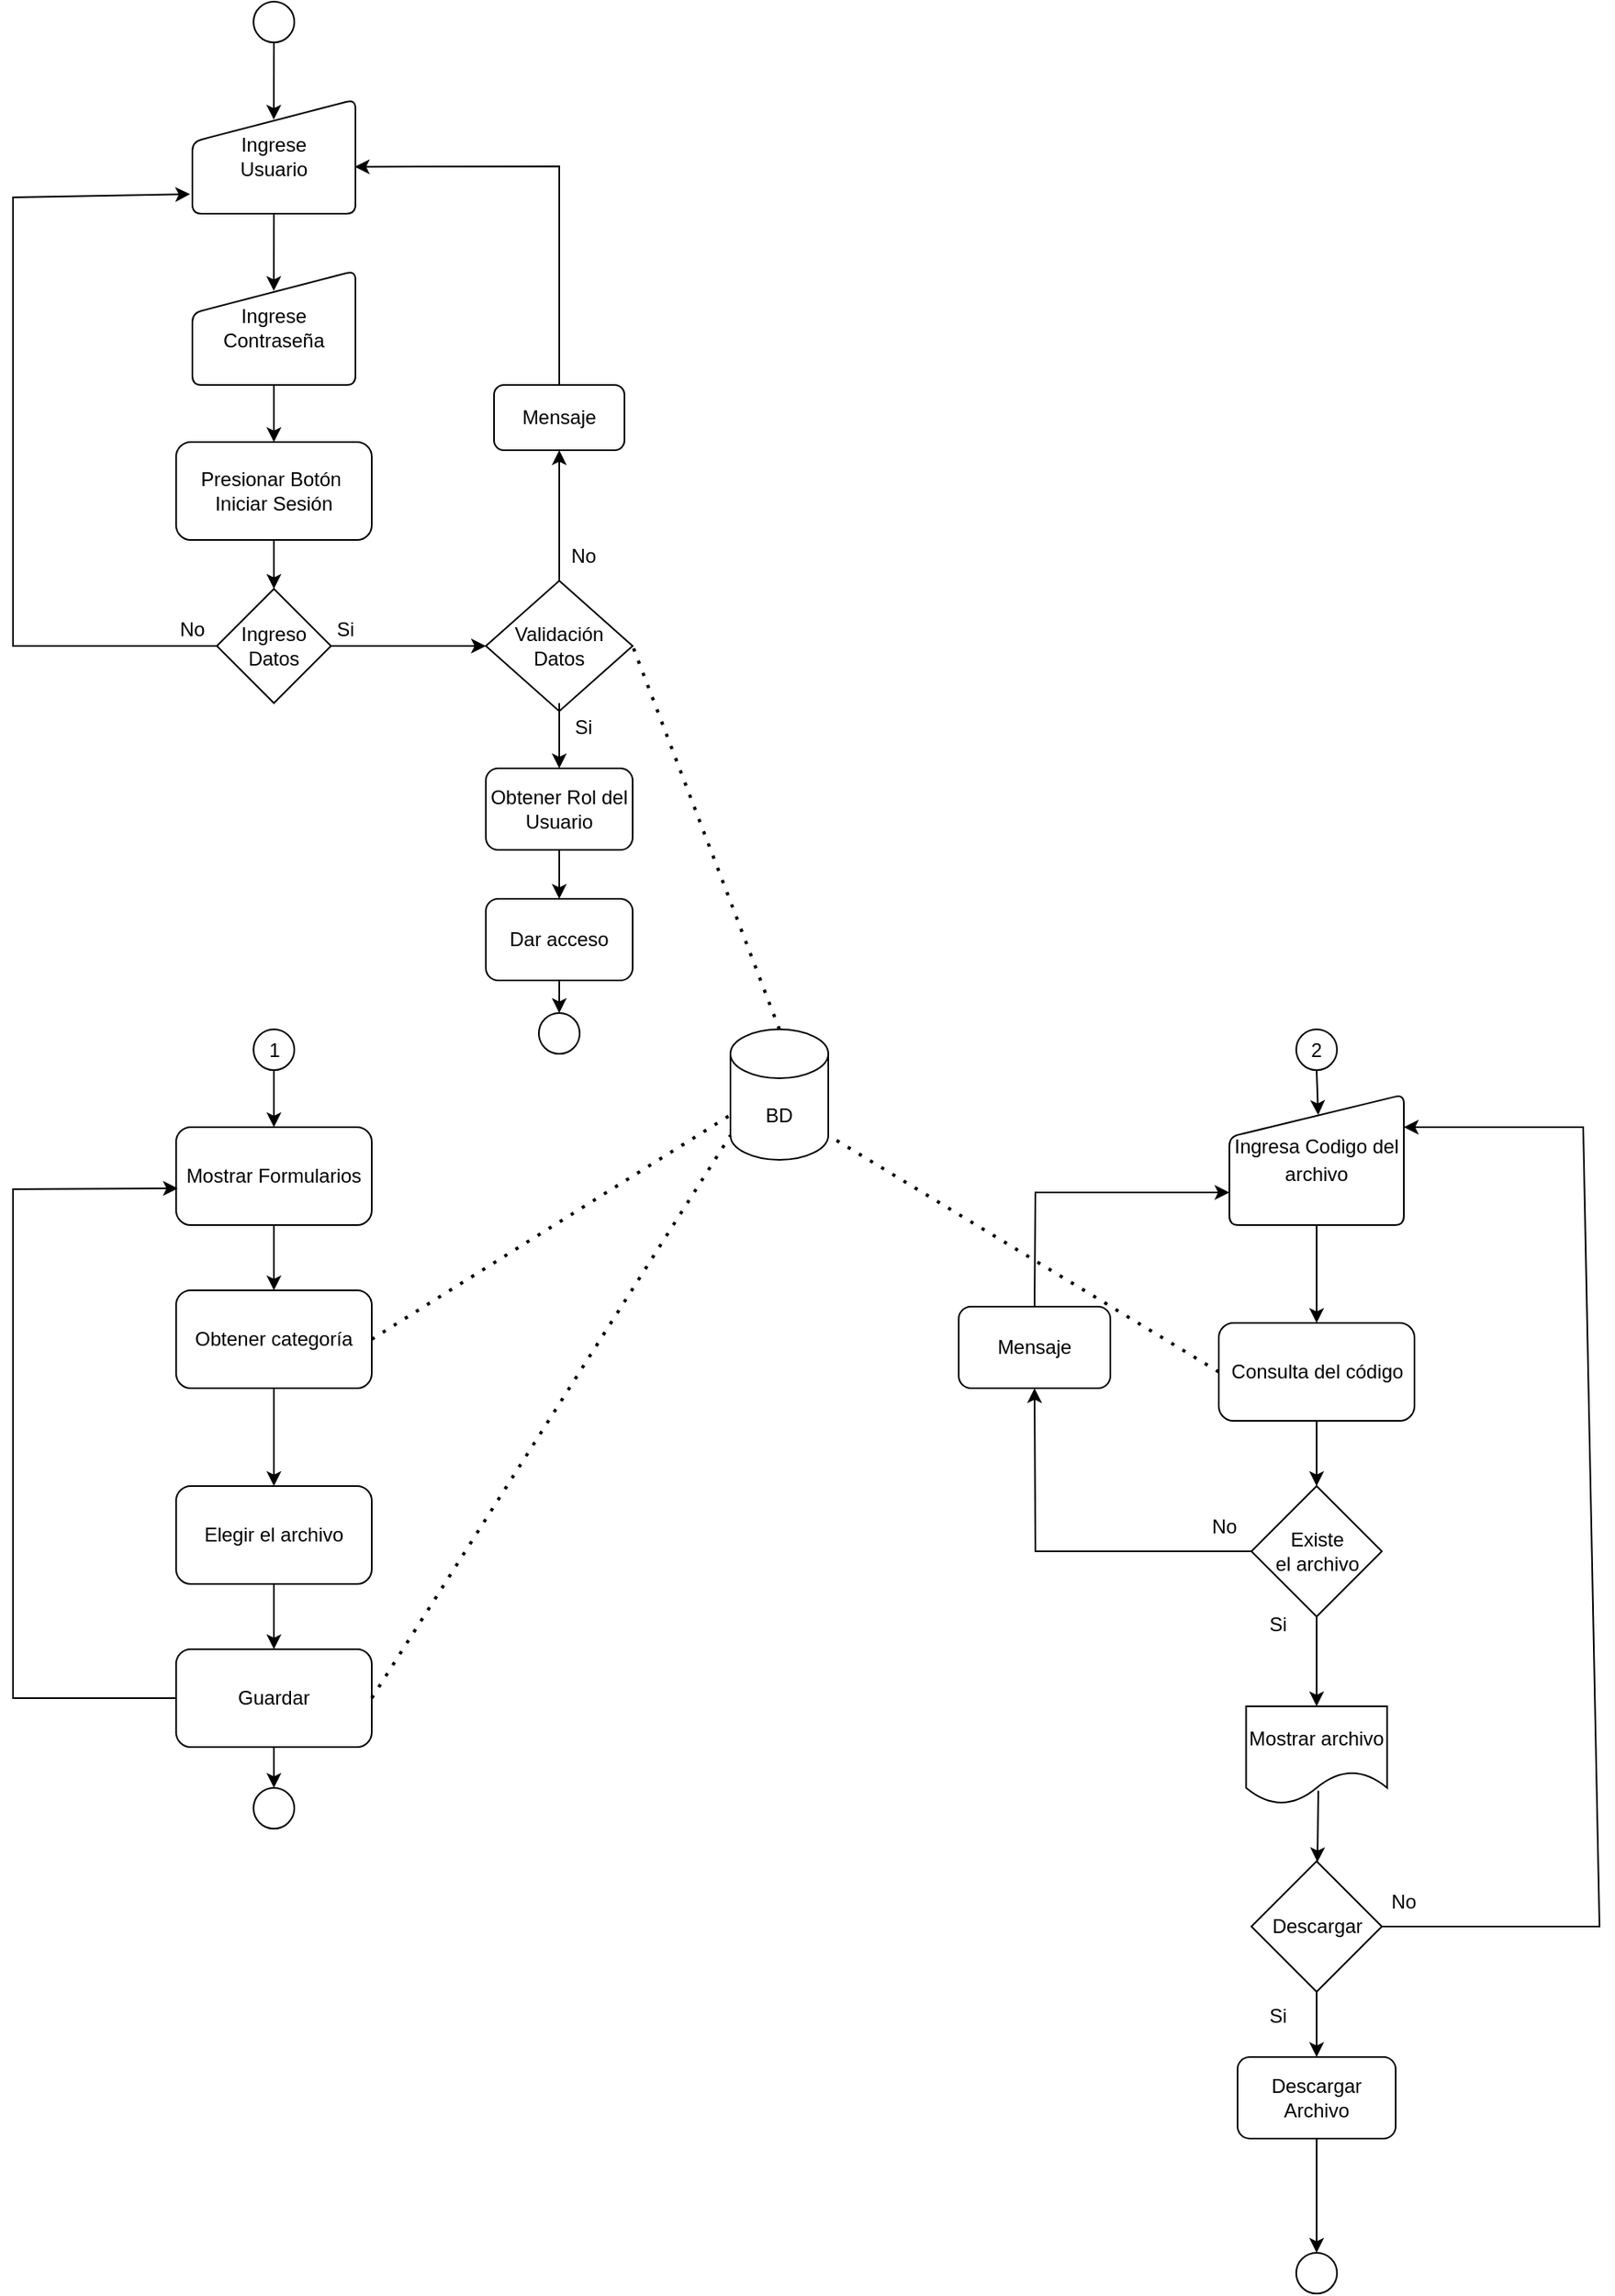 <mxfile version="22.0.8" type="device">
  <diagram id="C5RBs43oDa-KdzZeNtuy" name="Page-1">
    <mxGraphModel dx="1173" dy="1764" grid="1" gridSize="10" guides="1" tooltips="1" connect="1" arrows="1" fold="1" page="1" pageScale="1" pageWidth="827" pageHeight="1169" math="0" shadow="0">
      <root>
        <mxCell id="WIyWlLk6GJQsqaUBKTNV-0" />
        <mxCell id="WIyWlLk6GJQsqaUBKTNV-1" parent="WIyWlLk6GJQsqaUBKTNV-0" />
        <mxCell id="HI-OtZKMrspfqpBUlWnW-1" value="Mostrar Formularios" style="rounded=1;whiteSpace=wrap;html=1;" parent="WIyWlLk6GJQsqaUBKTNV-1" vertex="1">
          <mxGeometry x="340" y="70" width="120" height="60" as="geometry" />
        </mxCell>
        <mxCell id="HI-OtZKMrspfqpBUlWnW-2" value="" style="endArrow=classic;html=1;rounded=0;exitX=0.5;exitY=1;exitDx=0;exitDy=0;" parent="WIyWlLk6GJQsqaUBKTNV-1" source="KS0R4BOMxoZ6TH3nBn6Z-18" target="HI-OtZKMrspfqpBUlWnW-1" edge="1">
          <mxGeometry width="50" height="50" relative="1" as="geometry">
            <mxPoint x="400.0" y="40.0" as="sourcePoint" />
            <mxPoint x="490" y="30" as="targetPoint" />
          </mxGeometry>
        </mxCell>
        <mxCell id="HI-OtZKMrspfqpBUlWnW-4" value="" style="endArrow=classic;html=1;rounded=0;exitX=0.5;exitY=1;exitDx=0;exitDy=0;entryX=0.5;entryY=0;entryDx=0;entryDy=0;" parent="WIyWlLk6GJQsqaUBKTNV-1" source="HI-OtZKMrspfqpBUlWnW-1" target="wGfuq3AxSmYYdxGczAqa-5" edge="1">
          <mxGeometry width="50" height="50" relative="1" as="geometry">
            <mxPoint x="580" y="250" as="sourcePoint" />
            <mxPoint x="400" y="170" as="targetPoint" />
          </mxGeometry>
        </mxCell>
        <mxCell id="KS0R4BOMxoZ6TH3nBn6Z-7" value="Elegir el archivo" style="rounded=1;whiteSpace=wrap;html=1;" parent="WIyWlLk6GJQsqaUBKTNV-1" vertex="1">
          <mxGeometry x="340" y="290" width="120" height="60" as="geometry" />
        </mxCell>
        <mxCell id="KS0R4BOMxoZ6TH3nBn6Z-11" value="Guardar" style="rounded=1;whiteSpace=wrap;html=1;" parent="WIyWlLk6GJQsqaUBKTNV-1" vertex="1">
          <mxGeometry x="340" y="390" width="120" height="60" as="geometry" />
        </mxCell>
        <mxCell id="KS0R4BOMxoZ6TH3nBn6Z-12" value="" style="endArrow=classic;html=1;rounded=0;exitX=0.5;exitY=1;exitDx=0;exitDy=0;entryX=0.5;entryY=0;entryDx=0;entryDy=0;" parent="WIyWlLk6GJQsqaUBKTNV-1" source="KS0R4BOMxoZ6TH3nBn6Z-7" target="KS0R4BOMxoZ6TH3nBn6Z-11" edge="1">
          <mxGeometry width="50" height="50" relative="1" as="geometry">
            <mxPoint x="400" y="570" as="sourcePoint" />
            <mxPoint x="230" y="600" as="targetPoint" />
          </mxGeometry>
        </mxCell>
        <mxCell id="KS0R4BOMxoZ6TH3nBn6Z-13" value="BD" style="shape=cylinder3;whiteSpace=wrap;html=1;boundedLbl=1;backgroundOutline=1;size=15;" parent="WIyWlLk6GJQsqaUBKTNV-1" vertex="1">
          <mxGeometry x="680" y="10" width="60" height="80" as="geometry" />
        </mxCell>
        <mxCell id="KS0R4BOMxoZ6TH3nBn6Z-15" value="" style="endArrow=none;dashed=1;html=1;dashPattern=1 3;strokeWidth=2;rounded=0;exitX=1;exitY=0.5;exitDx=0;exitDy=0;entryX=0;entryY=1;entryDx=0;entryDy=-15;entryPerimeter=0;" parent="WIyWlLk6GJQsqaUBKTNV-1" source="KS0R4BOMxoZ6TH3nBn6Z-11" target="KS0R4BOMxoZ6TH3nBn6Z-13" edge="1">
          <mxGeometry width="50" height="50" relative="1" as="geometry">
            <mxPoint x="810" y="205" as="sourcePoint" />
            <mxPoint x="860" y="155" as="targetPoint" />
          </mxGeometry>
        </mxCell>
        <mxCell id="KS0R4BOMxoZ6TH3nBn6Z-16" value="" style="ellipse;whiteSpace=wrap;html=1;aspect=fixed;" parent="WIyWlLk6GJQsqaUBKTNV-1" vertex="1">
          <mxGeometry x="387.5" y="475" width="25" height="25" as="geometry" />
        </mxCell>
        <mxCell id="KS0R4BOMxoZ6TH3nBn6Z-17" value="" style="endArrow=classic;html=1;rounded=0;exitX=0.5;exitY=1;exitDx=0;exitDy=0;entryX=0.5;entryY=0;entryDx=0;entryDy=0;" parent="WIyWlLk6GJQsqaUBKTNV-1" source="KS0R4BOMxoZ6TH3nBn6Z-11" target="KS0R4BOMxoZ6TH3nBn6Z-16" edge="1">
          <mxGeometry width="50" height="50" relative="1" as="geometry">
            <mxPoint x="220" y="740" as="sourcePoint" />
            <mxPoint x="400" y="710" as="targetPoint" />
          </mxGeometry>
        </mxCell>
        <mxCell id="KS0R4BOMxoZ6TH3nBn6Z-18" value="1" style="ellipse;whiteSpace=wrap;html=1;aspect=fixed;" parent="WIyWlLk6GJQsqaUBKTNV-1" vertex="1">
          <mxGeometry x="387.5" y="10" width="25" height="25" as="geometry" />
        </mxCell>
        <mxCell id="KS0R4BOMxoZ6TH3nBn6Z-23" value="" style="ellipse;whiteSpace=wrap;html=1;aspect=fixed;" parent="WIyWlLk6GJQsqaUBKTNV-1" vertex="1">
          <mxGeometry x="387.5" y="-620" width="25" height="25" as="geometry" />
        </mxCell>
        <mxCell id="KS0R4BOMxoZ6TH3nBn6Z-25" value="" style="endArrow=classic;html=1;rounded=0;exitX=0.5;exitY=1;exitDx=0;exitDy=0;entryX=0.499;entryY=0.176;entryDx=0;entryDy=0;entryPerimeter=0;" parent="WIyWlLk6GJQsqaUBKTNV-1" source="KS0R4BOMxoZ6TH3nBn6Z-23" target="KS0R4BOMxoZ6TH3nBn6Z-26" edge="1">
          <mxGeometry width="50" height="50" relative="1" as="geometry">
            <mxPoint x="480" y="-570" as="sourcePoint" />
            <mxPoint x="400" y="-540" as="targetPoint" />
          </mxGeometry>
        </mxCell>
        <mxCell id="KS0R4BOMxoZ6TH3nBn6Z-26" value="Ingrese&lt;br&gt;Usuario" style="html=1;strokeWidth=1;shape=manualInput;whiteSpace=wrap;rounded=1;size=26;arcSize=11;" parent="WIyWlLk6GJQsqaUBKTNV-1" vertex="1">
          <mxGeometry x="350" y="-560" width="100" height="70" as="geometry" />
        </mxCell>
        <mxCell id="KS0R4BOMxoZ6TH3nBn6Z-27" value="" style="endArrow=classic;html=1;rounded=0;exitX=0.5;exitY=1;exitDx=0;exitDy=0;entryX=0.499;entryY=0.176;entryDx=0;entryDy=0;entryPerimeter=0;" parent="WIyWlLk6GJQsqaUBKTNV-1" target="KS0R4BOMxoZ6TH3nBn6Z-28" edge="1">
          <mxGeometry width="50" height="50" relative="1" as="geometry">
            <mxPoint x="400" y="-490" as="sourcePoint" />
            <mxPoint x="400" y="-435" as="targetPoint" />
          </mxGeometry>
        </mxCell>
        <mxCell id="KS0R4BOMxoZ6TH3nBn6Z-28" value="Ingrese&lt;br&gt;Contraseña" style="html=1;strokeWidth=1;shape=manualInput;whiteSpace=wrap;rounded=1;size=26;arcSize=11;" parent="WIyWlLk6GJQsqaUBKTNV-1" vertex="1">
          <mxGeometry x="350" y="-455" width="100" height="70" as="geometry" />
        </mxCell>
        <mxCell id="KS0R4BOMxoZ6TH3nBn6Z-29" value="Presionar Botón&amp;nbsp;&lt;br&gt;Iniciar Sesión" style="rounded=1;whiteSpace=wrap;html=1;" parent="WIyWlLk6GJQsqaUBKTNV-1" vertex="1">
          <mxGeometry x="340" y="-350" width="120" height="60" as="geometry" />
        </mxCell>
        <mxCell id="KS0R4BOMxoZ6TH3nBn6Z-30" value="" style="endArrow=classic;html=1;rounded=0;exitX=0.5;exitY=1;exitDx=0;exitDy=0;entryX=0.5;entryY=0;entryDx=0;entryDy=0;" parent="WIyWlLk6GJQsqaUBKTNV-1" source="KS0R4BOMxoZ6TH3nBn6Z-28" target="KS0R4BOMxoZ6TH3nBn6Z-29" edge="1">
          <mxGeometry width="50" height="50" relative="1" as="geometry">
            <mxPoint x="510" y="-330" as="sourcePoint" />
            <mxPoint x="560" y="-380" as="targetPoint" />
          </mxGeometry>
        </mxCell>
        <mxCell id="KS0R4BOMxoZ6TH3nBn6Z-31" value="Ingreso Datos" style="strokeWidth=1;html=1;shape=mxgraph.flowchart.decision;whiteSpace=wrap;" parent="WIyWlLk6GJQsqaUBKTNV-1" vertex="1">
          <mxGeometry x="365" y="-260" width="70" height="70" as="geometry" />
        </mxCell>
        <mxCell id="KS0R4BOMxoZ6TH3nBn6Z-32" value="" style="endArrow=classic;html=1;rounded=0;exitX=0.5;exitY=1;exitDx=0;exitDy=0;entryX=0.5;entryY=0;entryDx=0;entryDy=0;entryPerimeter=0;" parent="WIyWlLk6GJQsqaUBKTNV-1" source="KS0R4BOMxoZ6TH3nBn6Z-29" target="KS0R4BOMxoZ6TH3nBn6Z-31" edge="1">
          <mxGeometry width="50" height="50" relative="1" as="geometry">
            <mxPoint x="240" y="-210" as="sourcePoint" />
            <mxPoint x="290" y="-260" as="targetPoint" />
          </mxGeometry>
        </mxCell>
        <mxCell id="KS0R4BOMxoZ6TH3nBn6Z-33" value="" style="endArrow=classic;html=1;rounded=0;entryX=-0.014;entryY=0.829;entryDx=0;entryDy=0;exitX=0;exitY=0.5;exitDx=0;exitDy=0;exitPerimeter=0;entryPerimeter=0;" parent="WIyWlLk6GJQsqaUBKTNV-1" source="KS0R4BOMxoZ6TH3nBn6Z-31" target="KS0R4BOMxoZ6TH3nBn6Z-26" edge="1">
          <mxGeometry width="50" height="50" relative="1" as="geometry">
            <mxPoint x="325" y="-260" as="sourcePoint" />
            <mxPoint x="310" y="-542.5" as="targetPoint" />
            <Array as="points">
              <mxPoint x="240" y="-225" />
              <mxPoint x="240" y="-500" />
            </Array>
          </mxGeometry>
        </mxCell>
        <mxCell id="KS0R4BOMxoZ6TH3nBn6Z-34" value="No" style="text;html=1;strokeColor=none;fillColor=none;align=center;verticalAlign=middle;whiteSpace=wrap;rounded=0;" parent="WIyWlLk6GJQsqaUBKTNV-1" vertex="1">
          <mxGeometry x="320" y="-250" width="60" height="30" as="geometry" />
        </mxCell>
        <mxCell id="KS0R4BOMxoZ6TH3nBn6Z-36" value="Validación&lt;br&gt;Datos" style="strokeWidth=1;html=1;shape=mxgraph.flowchart.decision;whiteSpace=wrap;" parent="WIyWlLk6GJQsqaUBKTNV-1" vertex="1">
          <mxGeometry x="530" y="-265" width="90" height="80" as="geometry" />
        </mxCell>
        <mxCell id="KS0R4BOMxoZ6TH3nBn6Z-37" value="" style="endArrow=classic;html=1;rounded=0;exitX=1;exitY=0.5;exitDx=0;exitDy=0;exitPerimeter=0;entryX=0;entryY=0.5;entryDx=0;entryDy=0;entryPerimeter=0;" parent="WIyWlLk6GJQsqaUBKTNV-1" source="KS0R4BOMxoZ6TH3nBn6Z-31" target="KS0R4BOMxoZ6TH3nBn6Z-36" edge="1">
          <mxGeometry width="50" height="50" relative="1" as="geometry">
            <mxPoint x="450" y="-210" as="sourcePoint" />
            <mxPoint x="510" y="-240" as="targetPoint" />
          </mxGeometry>
        </mxCell>
        <mxCell id="KS0R4BOMxoZ6TH3nBn6Z-39" value="Si" style="text;html=1;strokeColor=none;fillColor=none;align=center;verticalAlign=middle;whiteSpace=wrap;rounded=0;" parent="WIyWlLk6GJQsqaUBKTNV-1" vertex="1">
          <mxGeometry x="414" y="-250" width="60" height="30" as="geometry" />
        </mxCell>
        <mxCell id="KS0R4BOMxoZ6TH3nBn6Z-40" value="Si" style="text;html=1;strokeColor=none;fillColor=none;align=center;verticalAlign=middle;whiteSpace=wrap;rounded=0;" parent="WIyWlLk6GJQsqaUBKTNV-1" vertex="1">
          <mxGeometry x="560" y="-190" width="60" height="30" as="geometry" />
        </mxCell>
        <mxCell id="KS0R4BOMxoZ6TH3nBn6Z-41" value="No" style="text;html=1;strokeColor=none;fillColor=none;align=center;verticalAlign=middle;whiteSpace=wrap;rounded=0;" parent="WIyWlLk6GJQsqaUBKTNV-1" vertex="1">
          <mxGeometry x="560" y="-295" width="60" height="30" as="geometry" />
        </mxCell>
        <mxCell id="KS0R4BOMxoZ6TH3nBn6Z-42" value="Mensaje" style="rounded=1;whiteSpace=wrap;html=1;" parent="WIyWlLk6GJQsqaUBKTNV-1" vertex="1">
          <mxGeometry x="535" y="-385" width="80" height="40" as="geometry" />
        </mxCell>
        <mxCell id="KS0R4BOMxoZ6TH3nBn6Z-43" value="" style="endArrow=classic;html=1;rounded=0;exitX=0.5;exitY=0;exitDx=0;exitDy=0;exitPerimeter=0;entryX=0.5;entryY=1;entryDx=0;entryDy=0;" parent="WIyWlLk6GJQsqaUBKTNV-1" source="KS0R4BOMxoZ6TH3nBn6Z-36" target="KS0R4BOMxoZ6TH3nBn6Z-42" edge="1">
          <mxGeometry width="50" height="50" relative="1" as="geometry">
            <mxPoint x="650" y="-280" as="sourcePoint" />
            <mxPoint x="700" y="-330" as="targetPoint" />
          </mxGeometry>
        </mxCell>
        <mxCell id="KS0R4BOMxoZ6TH3nBn6Z-44" value="" style="endArrow=classic;html=1;rounded=0;exitX=0.5;exitY=0;exitDx=0;exitDy=0;entryX=0.996;entryY=0.589;entryDx=0;entryDy=0;entryPerimeter=0;" parent="WIyWlLk6GJQsqaUBKTNV-1" source="KS0R4BOMxoZ6TH3nBn6Z-42" target="KS0R4BOMxoZ6TH3nBn6Z-26" edge="1">
          <mxGeometry width="50" height="50" relative="1" as="geometry">
            <mxPoint x="510" y="-440" as="sourcePoint" />
            <mxPoint x="560" y="-490" as="targetPoint" />
            <Array as="points">
              <mxPoint x="575" y="-519" />
            </Array>
          </mxGeometry>
        </mxCell>
        <mxCell id="KS0R4BOMxoZ6TH3nBn6Z-45" value="Dar acceso" style="rounded=1;whiteSpace=wrap;html=1;" parent="WIyWlLk6GJQsqaUBKTNV-1" vertex="1">
          <mxGeometry x="530" y="-70" width="90" height="50" as="geometry" />
        </mxCell>
        <mxCell id="KS0R4BOMxoZ6TH3nBn6Z-46" value="" style="endArrow=classic;html=1;rounded=0;exitX=0.25;exitY=0;exitDx=0;exitDy=0;entryX=0.5;entryY=0;entryDx=0;entryDy=0;" parent="WIyWlLk6GJQsqaUBKTNV-1" source="KS0R4BOMxoZ6TH3nBn6Z-40" target="wGfuq3AxSmYYdxGczAqa-2" edge="1">
          <mxGeometry width="50" height="50" relative="1" as="geometry">
            <mxPoint x="420" y="-90" as="sourcePoint" />
            <mxPoint x="575" y="-160" as="targetPoint" />
          </mxGeometry>
        </mxCell>
        <mxCell id="KS0R4BOMxoZ6TH3nBn6Z-47" value="" style="endArrow=none;dashed=1;html=1;dashPattern=1 3;strokeWidth=2;rounded=0;exitX=0.5;exitY=0;exitDx=0;exitDy=0;exitPerimeter=0;entryX=1;entryY=0.5;entryDx=0;entryDy=0;entryPerimeter=0;" parent="WIyWlLk6GJQsqaUBKTNV-1" source="KS0R4BOMxoZ6TH3nBn6Z-13" target="KS0R4BOMxoZ6TH3nBn6Z-36" edge="1">
          <mxGeometry width="50" height="50" relative="1" as="geometry">
            <mxPoint x="690" y="-90" as="sourcePoint" />
            <mxPoint x="740" y="-140" as="targetPoint" />
          </mxGeometry>
        </mxCell>
        <mxCell id="KS0R4BOMxoZ6TH3nBn6Z-48" value="" style="ellipse;whiteSpace=wrap;html=1;aspect=fixed;" parent="WIyWlLk6GJQsqaUBKTNV-1" vertex="1">
          <mxGeometry x="562.5" width="25" height="25" as="geometry" />
        </mxCell>
        <mxCell id="KS0R4BOMxoZ6TH3nBn6Z-49" value="" style="endArrow=classic;html=1;rounded=0;exitX=0.5;exitY=1;exitDx=0;exitDy=0;entryX=0.5;entryY=0;entryDx=0;entryDy=0;" parent="WIyWlLk6GJQsqaUBKTNV-1" source="KS0R4BOMxoZ6TH3nBn6Z-45" target="KS0R4BOMxoZ6TH3nBn6Z-48" edge="1">
          <mxGeometry width="50" height="50" relative="1" as="geometry">
            <mxPoint x="500" y="40" as="sourcePoint" />
            <mxPoint x="550" y="-10" as="targetPoint" />
          </mxGeometry>
        </mxCell>
        <mxCell id="KS0R4BOMxoZ6TH3nBn6Z-50" value="" style="endArrow=classic;html=1;rounded=0;entryX=0.009;entryY=0.625;entryDx=0;entryDy=0;exitX=0;exitY=0.5;exitDx=0;exitDy=0;entryPerimeter=0;" parent="WIyWlLk6GJQsqaUBKTNV-1" source="KS0R4BOMxoZ6TH3nBn6Z-11" target="HI-OtZKMrspfqpBUlWnW-1" edge="1">
          <mxGeometry width="50" height="50" relative="1" as="geometry">
            <mxPoint x="330" y="600" as="sourcePoint" />
            <mxPoint x="300" y="170" as="targetPoint" />
            <Array as="points">
              <mxPoint x="240" y="420" />
              <mxPoint x="240" y="108" />
            </Array>
          </mxGeometry>
        </mxCell>
        <mxCell id="KS0R4BOMxoZ6TH3nBn6Z-51" value="2" style="ellipse;whiteSpace=wrap;html=1;aspect=fixed;" parent="WIyWlLk6GJQsqaUBKTNV-1" vertex="1">
          <mxGeometry x="1027" y="10" width="25" height="25" as="geometry" />
        </mxCell>
        <mxCell id="KS0R4BOMxoZ6TH3nBn6Z-53" value="&lt;div style=&quot;line-height: 140%;&quot;&gt;&lt;span style=&quot;background-color: initial;&quot;&gt;&lt;font style=&quot;font-size: 12px;&quot;&gt;Ingresa Codigo del archivo&lt;/font&gt;&lt;/span&gt;&lt;/div&gt;" style="html=1;strokeWidth=1;shape=manualInput;whiteSpace=wrap;rounded=1;size=26;arcSize=11;align=center;" parent="WIyWlLk6GJQsqaUBKTNV-1" vertex="1">
          <mxGeometry x="986" y="50" width="107" height="80" as="geometry" />
        </mxCell>
        <mxCell id="KS0R4BOMxoZ6TH3nBn6Z-54" value="" style="endArrow=classic;html=1;rounded=0;exitX=0.5;exitY=1;exitDx=0;exitDy=0;entryX=0.509;entryY=0.156;entryDx=0;entryDy=0;entryPerimeter=0;" parent="WIyWlLk6GJQsqaUBKTNV-1" source="KS0R4BOMxoZ6TH3nBn6Z-51" target="KS0R4BOMxoZ6TH3nBn6Z-53" edge="1">
          <mxGeometry width="50" height="50" relative="1" as="geometry">
            <mxPoint x="883" y="100" as="sourcePoint" />
            <mxPoint x="933" y="50" as="targetPoint" />
          </mxGeometry>
        </mxCell>
        <mxCell id="KS0R4BOMxoZ6TH3nBn6Z-55" value="Consulta del código" style="rounded=1;whiteSpace=wrap;html=1;strokeWidth=1;" parent="WIyWlLk6GJQsqaUBKTNV-1" vertex="1">
          <mxGeometry x="979.5" y="190" width="120" height="60" as="geometry" />
        </mxCell>
        <mxCell id="KS0R4BOMxoZ6TH3nBn6Z-56" value="" style="endArrow=classic;html=1;rounded=0;exitX=0.5;exitY=1;exitDx=0;exitDy=0;entryX=0.5;entryY=0;entryDx=0;entryDy=0;" parent="WIyWlLk6GJQsqaUBKTNV-1" source="KS0R4BOMxoZ6TH3nBn6Z-53" target="KS0R4BOMxoZ6TH3nBn6Z-55" edge="1">
          <mxGeometry width="50" height="50" relative="1" as="geometry">
            <mxPoint x="883" y="200" as="sourcePoint" />
            <mxPoint x="933" y="150" as="targetPoint" />
          </mxGeometry>
        </mxCell>
        <mxCell id="KS0R4BOMxoZ6TH3nBn6Z-57" value="" style="endArrow=none;dashed=1;html=1;dashPattern=1 3;strokeWidth=2;rounded=0;entryX=1;entryY=1;entryDx=0;entryDy=-15;entryPerimeter=0;exitX=0;exitY=0.5;exitDx=0;exitDy=0;" parent="WIyWlLk6GJQsqaUBKTNV-1" source="KS0R4BOMxoZ6TH3nBn6Z-55" target="KS0R4BOMxoZ6TH3nBn6Z-13" edge="1">
          <mxGeometry width="50" height="50" relative="1" as="geometry">
            <mxPoint x="820" y="260" as="sourcePoint" />
            <mxPoint x="870" y="210" as="targetPoint" />
          </mxGeometry>
        </mxCell>
        <mxCell id="KS0R4BOMxoZ6TH3nBn6Z-58" value="Existe&lt;br&gt;el archivo" style="rhombus;whiteSpace=wrap;html=1;strokeWidth=1;" parent="WIyWlLk6GJQsqaUBKTNV-1" vertex="1">
          <mxGeometry x="999.5" y="290" width="80" height="80" as="geometry" />
        </mxCell>
        <mxCell id="KS0R4BOMxoZ6TH3nBn6Z-59" value="" style="endArrow=classic;html=1;rounded=0;exitX=0.5;exitY=1;exitDx=0;exitDy=0;entryX=0.5;entryY=0;entryDx=0;entryDy=0;" parent="WIyWlLk6GJQsqaUBKTNV-1" source="KS0R4BOMxoZ6TH3nBn6Z-55" target="KS0R4BOMxoZ6TH3nBn6Z-58" edge="1">
          <mxGeometry width="50" height="50" relative="1" as="geometry">
            <mxPoint x="923" y="310" as="sourcePoint" />
            <mxPoint x="973" y="260" as="targetPoint" />
          </mxGeometry>
        </mxCell>
        <mxCell id="KS0R4BOMxoZ6TH3nBn6Z-61" value="No" style="text;html=1;strokeColor=none;fillColor=none;align=center;verticalAlign=middle;whiteSpace=wrap;rounded=0;" parent="WIyWlLk6GJQsqaUBKTNV-1" vertex="1">
          <mxGeometry x="953" y="300" width="60" height="30" as="geometry" />
        </mxCell>
        <mxCell id="KS0R4BOMxoZ6TH3nBn6Z-62" value="" style="endArrow=classic;html=1;rounded=0;exitX=0.5;exitY=1;exitDx=0;exitDy=0;entryX=0.5;entryY=0;entryDx=0;entryDy=0;" parent="WIyWlLk6GJQsqaUBKTNV-1" source="KS0R4BOMxoZ6TH3nBn6Z-58" target="KS0R4BOMxoZ6TH3nBn6Z-64" edge="1">
          <mxGeometry width="50" height="50" relative="1" as="geometry">
            <mxPoint x="1053" y="440" as="sourcePoint" />
            <mxPoint x="1040" y="410" as="targetPoint" />
          </mxGeometry>
        </mxCell>
        <mxCell id="KS0R4BOMxoZ6TH3nBn6Z-64" value="Mostrar archivo" style="shape=document;whiteSpace=wrap;html=1;boundedLbl=1;size=0.333;strokeWidth=1;" parent="WIyWlLk6GJQsqaUBKTNV-1" vertex="1">
          <mxGeometry x="996.25" y="425" width="86.5" height="60" as="geometry" />
        </mxCell>
        <mxCell id="KS0R4BOMxoZ6TH3nBn6Z-65" value="Si" style="text;html=1;strokeColor=none;fillColor=none;align=center;verticalAlign=middle;whiteSpace=wrap;rounded=0;" parent="WIyWlLk6GJQsqaUBKTNV-1" vertex="1">
          <mxGeometry x="986" y="360" width="60" height="30" as="geometry" />
        </mxCell>
        <mxCell id="KS0R4BOMxoZ6TH3nBn6Z-67" value="" style="endArrow=classic;html=1;rounded=0;exitX=0.512;exitY=0.862;exitDx=0;exitDy=0;exitPerimeter=0;" parent="WIyWlLk6GJQsqaUBKTNV-1" source="KS0R4BOMxoZ6TH3nBn6Z-64" target="KS0R4BOMxoZ6TH3nBn6Z-68" edge="1">
          <mxGeometry width="50" height="50" relative="1" as="geometry">
            <mxPoint x="763" y="510" as="sourcePoint" />
            <mxPoint x="1041.5" y="520" as="targetPoint" />
          </mxGeometry>
        </mxCell>
        <mxCell id="KS0R4BOMxoZ6TH3nBn6Z-68" value="Descargar" style="rhombus;whiteSpace=wrap;html=1;" parent="WIyWlLk6GJQsqaUBKTNV-1" vertex="1">
          <mxGeometry x="999.5" y="520" width="80" height="80" as="geometry" />
        </mxCell>
        <mxCell id="KS0R4BOMxoZ6TH3nBn6Z-70" value="" style="endArrow=classic;html=1;rounded=0;exitX=1;exitY=0.5;exitDx=0;exitDy=0;entryX=1;entryY=0.25;entryDx=0;entryDy=0;" parent="WIyWlLk6GJQsqaUBKTNV-1" source="KS0R4BOMxoZ6TH3nBn6Z-68" target="KS0R4BOMxoZ6TH3nBn6Z-53" edge="1">
          <mxGeometry width="50" height="50" relative="1" as="geometry">
            <mxPoint x="1093" y="560" as="sourcePoint" />
            <mxPoint x="1143" y="510" as="targetPoint" />
            <Array as="points">
              <mxPoint x="1213" y="560" />
              <mxPoint x="1203" y="70" />
            </Array>
          </mxGeometry>
        </mxCell>
        <mxCell id="KS0R4BOMxoZ6TH3nBn6Z-71" value="No" style="text;html=1;strokeColor=none;fillColor=none;align=center;verticalAlign=middle;whiteSpace=wrap;rounded=0;" parent="WIyWlLk6GJQsqaUBKTNV-1" vertex="1">
          <mxGeometry x="1063" y="530" width="60" height="30" as="geometry" />
        </mxCell>
        <mxCell id="KS0R4BOMxoZ6TH3nBn6Z-72" value="Descargar&lt;br&gt;Archivo" style="rounded=1;whiteSpace=wrap;html=1;" parent="WIyWlLk6GJQsqaUBKTNV-1" vertex="1">
          <mxGeometry x="991" y="640" width="97" height="50" as="geometry" />
        </mxCell>
        <mxCell id="KS0R4BOMxoZ6TH3nBn6Z-73" value="" style="endArrow=classic;html=1;rounded=0;exitX=0.5;exitY=1;exitDx=0;exitDy=0;entryX=0.5;entryY=0;entryDx=0;entryDy=0;" parent="WIyWlLk6GJQsqaUBKTNV-1" source="KS0R4BOMxoZ6TH3nBn6Z-68" target="KS0R4BOMxoZ6TH3nBn6Z-72" edge="1">
          <mxGeometry width="50" height="50" relative="1" as="geometry">
            <mxPoint x="863" y="630" as="sourcePoint" />
            <mxPoint x="913" y="580" as="targetPoint" />
          </mxGeometry>
        </mxCell>
        <mxCell id="KS0R4BOMxoZ6TH3nBn6Z-74" value="Si" style="text;html=1;strokeColor=none;fillColor=none;align=center;verticalAlign=middle;whiteSpace=wrap;rounded=0;" parent="WIyWlLk6GJQsqaUBKTNV-1" vertex="1">
          <mxGeometry x="986" y="600" width="60" height="30" as="geometry" />
        </mxCell>
        <mxCell id="KS0R4BOMxoZ6TH3nBn6Z-75" value="" style="ellipse;whiteSpace=wrap;html=1;aspect=fixed;" parent="WIyWlLk6GJQsqaUBKTNV-1" vertex="1">
          <mxGeometry x="1027" y="760" width="25" height="25" as="geometry" />
        </mxCell>
        <mxCell id="KS0R4BOMxoZ6TH3nBn6Z-76" value="" style="endArrow=classic;html=1;rounded=0;exitX=0.5;exitY=1;exitDx=0;exitDy=0;entryX=0.5;entryY=0;entryDx=0;entryDy=0;" parent="WIyWlLk6GJQsqaUBKTNV-1" source="KS0R4BOMxoZ6TH3nBn6Z-72" target="KS0R4BOMxoZ6TH3nBn6Z-75" edge="1">
          <mxGeometry width="50" height="50" relative="1" as="geometry">
            <mxPoint x="886" y="750" as="sourcePoint" />
            <mxPoint x="936" y="700" as="targetPoint" />
          </mxGeometry>
        </mxCell>
        <mxCell id="KS0R4BOMxoZ6TH3nBn6Z-78" value="Mensaje" style="rounded=1;whiteSpace=wrap;html=1;" parent="WIyWlLk6GJQsqaUBKTNV-1" vertex="1">
          <mxGeometry x="820" y="180" width="93" height="50" as="geometry" />
        </mxCell>
        <mxCell id="KS0R4BOMxoZ6TH3nBn6Z-79" value="" style="endArrow=classic;html=1;rounded=0;entryX=0.5;entryY=1;entryDx=0;entryDy=0;exitX=0;exitY=0.5;exitDx=0;exitDy=0;" parent="WIyWlLk6GJQsqaUBKTNV-1" source="KS0R4BOMxoZ6TH3nBn6Z-58" target="KS0R4BOMxoZ6TH3nBn6Z-78" edge="1">
          <mxGeometry width="50" height="50" relative="1" as="geometry">
            <mxPoint x="883" y="340" as="sourcePoint" />
            <mxPoint x="933" y="290" as="targetPoint" />
            <Array as="points">
              <mxPoint x="867" y="330" />
            </Array>
          </mxGeometry>
        </mxCell>
        <mxCell id="KS0R4BOMxoZ6TH3nBn6Z-80" value="" style="endArrow=classic;html=1;rounded=0;entryX=0;entryY=0.75;entryDx=0;entryDy=0;exitX=0.5;exitY=0;exitDx=0;exitDy=0;" parent="WIyWlLk6GJQsqaUBKTNV-1" source="KS0R4BOMxoZ6TH3nBn6Z-78" target="KS0R4BOMxoZ6TH3nBn6Z-53" edge="1">
          <mxGeometry width="50" height="50" relative="1" as="geometry">
            <mxPoint x="753" y="170" as="sourcePoint" />
            <mxPoint x="803" y="120" as="targetPoint" />
            <Array as="points">
              <mxPoint x="867" y="110" />
            </Array>
          </mxGeometry>
        </mxCell>
        <mxCell id="wGfuq3AxSmYYdxGczAqa-2" value="Obtener Rol del Usuario" style="rounded=1;whiteSpace=wrap;html=1;" vertex="1" parent="WIyWlLk6GJQsqaUBKTNV-1">
          <mxGeometry x="530" y="-150" width="90" height="50" as="geometry" />
        </mxCell>
        <mxCell id="wGfuq3AxSmYYdxGczAqa-4" value="" style="endArrow=classic;html=1;rounded=0;exitX=0.5;exitY=1;exitDx=0;exitDy=0;entryX=0.5;entryY=0;entryDx=0;entryDy=0;" edge="1" parent="WIyWlLk6GJQsqaUBKTNV-1" source="wGfuq3AxSmYYdxGczAqa-2" target="KS0R4BOMxoZ6TH3nBn6Z-45">
          <mxGeometry width="50" height="50" relative="1" as="geometry">
            <mxPoint x="400" y="-60" as="sourcePoint" />
            <mxPoint x="450" y="-110" as="targetPoint" />
          </mxGeometry>
        </mxCell>
        <mxCell id="wGfuq3AxSmYYdxGczAqa-5" value="Obtener categoría" style="rounded=1;whiteSpace=wrap;html=1;" vertex="1" parent="WIyWlLk6GJQsqaUBKTNV-1">
          <mxGeometry x="340" y="170" width="120" height="60" as="geometry" />
        </mxCell>
        <mxCell id="wGfuq3AxSmYYdxGczAqa-6" value="" style="endArrow=classic;html=1;rounded=0;exitX=0.5;exitY=1;exitDx=0;exitDy=0;entryX=0.5;entryY=0;entryDx=0;entryDy=0;" edge="1" parent="WIyWlLk6GJQsqaUBKTNV-1" source="wGfuq3AxSmYYdxGczAqa-5" target="KS0R4BOMxoZ6TH3nBn6Z-7">
          <mxGeometry width="50" height="50" relative="1" as="geometry">
            <mxPoint x="280" y="280" as="sourcePoint" />
            <mxPoint x="330" y="230" as="targetPoint" />
          </mxGeometry>
        </mxCell>
        <mxCell id="wGfuq3AxSmYYdxGczAqa-7" value="" style="endArrow=none;dashed=1;html=1;dashPattern=1 3;strokeWidth=2;rounded=0;exitX=1;exitY=0.5;exitDx=0;exitDy=0;entryX=0;entryY=0;entryDx=0;entryDy=52.5;entryPerimeter=0;" edge="1" parent="WIyWlLk6GJQsqaUBKTNV-1" source="wGfuq3AxSmYYdxGczAqa-5" target="KS0R4BOMxoZ6TH3nBn6Z-13">
          <mxGeometry width="50" height="50" relative="1" as="geometry">
            <mxPoint x="560" y="100" as="sourcePoint" />
            <mxPoint x="610" y="50" as="targetPoint" />
          </mxGeometry>
        </mxCell>
      </root>
    </mxGraphModel>
  </diagram>
</mxfile>
